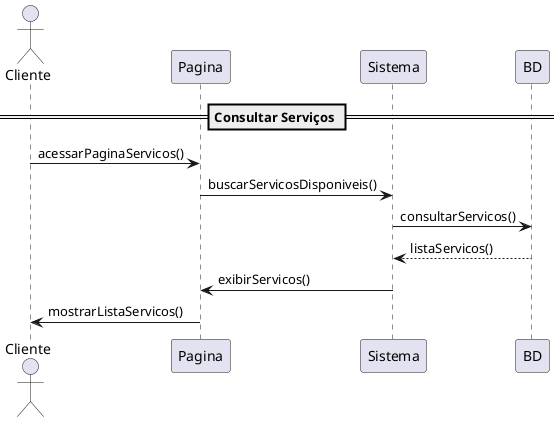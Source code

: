 @startuml



' =============== Atores =================
actor Cliente


' ========== 8. Consultar Serviços ==========
== Consultar Serviços ==
Cliente -> Pagina : acessarPaginaServicos()
Pagina -> Sistema : buscarServicosDisponiveis()
Sistema -> BD : consultarServicos()
BD --> Sistema : listaServicos()
Sistema -> Pagina : exibirServicos()
Pagina -> Cliente : mostrarListaServicos()

@enduml